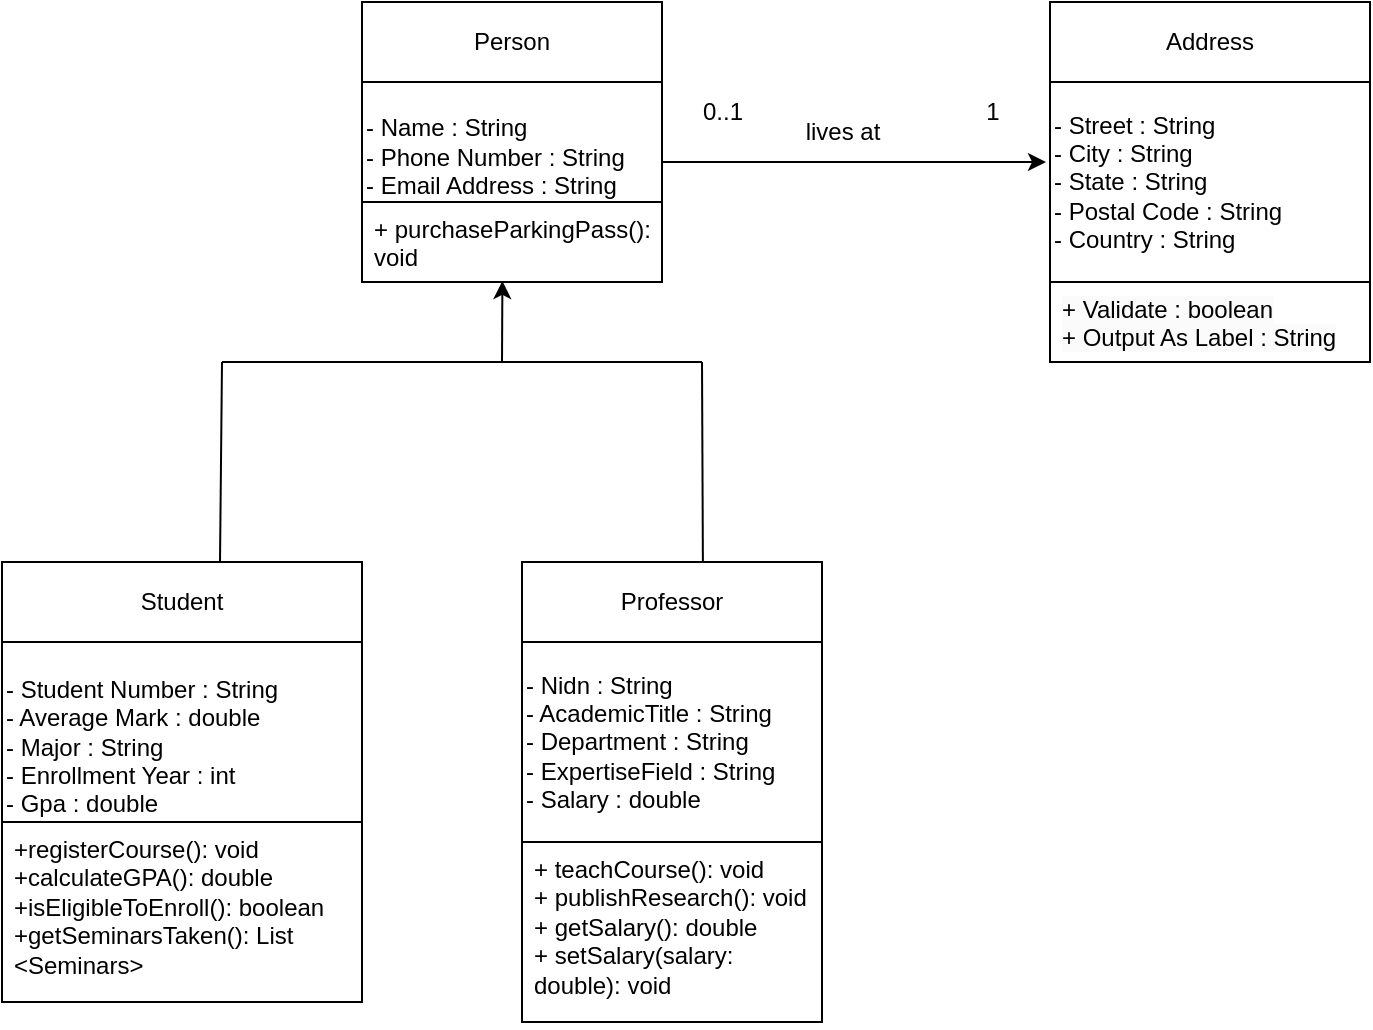 <mxfile version="24.7.17">
  <diagram name="Page-1" id="kAfivArQYH6qIu69_w99">
    <mxGraphModel dx="2812" dy="928" grid="1" gridSize="10" guides="1" tooltips="1" connect="1" arrows="1" fold="1" page="1" pageScale="1" pageWidth="827" pageHeight="1169" math="0" shadow="0">
      <root>
        <mxCell id="0" />
        <mxCell id="1" parent="0" />
        <mxCell id="TVjdQ0pTr1xBhguUC_3d-25" value="&lt;div&gt;&lt;br&gt;&lt;/div&gt;&lt;div&gt;&lt;span style=&quot;background-color: initial;&quot;&gt;- Name : String&lt;/span&gt;&lt;br&gt;&lt;/div&gt;&lt;div&gt;- Phone Number : String&lt;/div&gt;&lt;div&gt;- Email Address : String&lt;/div&gt;" style="swimlane;fontStyle=0;childLayout=stackLayout;horizontal=1;startSize=60;fillColor=none;horizontalStack=0;resizeParent=1;resizeParentMax=0;resizeLast=0;collapsible=1;marginBottom=0;html=1;align=left;" parent="1" vertex="1">
          <mxGeometry x="70" y="260" width="150" height="100" as="geometry">
            <mxRectangle x="340" y="260" width="60" height="110" as="alternateBounds" />
          </mxGeometry>
        </mxCell>
        <mxCell id="TVjdQ0pTr1xBhguUC_3d-27" value="&lt;span style=&quot;text-wrap: nowrap;&quot;&gt;+&amp;nbsp;&lt;/span&gt;purchaseParkingPass(): void" style="text;strokeColor=none;fillColor=none;align=left;verticalAlign=top;spacingLeft=4;spacingRight=4;overflow=hidden;rotatable=0;points=[[0,0.5],[1,0.5]];portConstraint=eastwest;whiteSpace=wrap;html=1;" parent="TVjdQ0pTr1xBhguUC_3d-25" vertex="1">
          <mxGeometry y="60" width="150" height="40" as="geometry" />
        </mxCell>
        <mxCell id="TVjdQ0pTr1xBhguUC_3d-33" value="Person" style="rounded=0;whiteSpace=wrap;html=1;" parent="1" vertex="1">
          <mxGeometry x="70" y="220" width="150" height="40" as="geometry" />
        </mxCell>
        <mxCell id="TVjdQ0pTr1xBhguUC_3d-37" value="Address" style="rounded=0;whiteSpace=wrap;html=1;" parent="1" vertex="1">
          <mxGeometry x="414" y="220" width="160" height="40" as="geometry" />
        </mxCell>
        <mxCell id="TVjdQ0pTr1xBhguUC_3d-40" value="- Street : String&lt;div&gt;- City&amp;nbsp;&lt;span style=&quot;background-color: initial;&quot;&gt;: String&lt;/span&gt;&lt;/div&gt;&lt;div&gt;- State&amp;nbsp;&lt;span style=&quot;background-color: initial;&quot;&gt;: String&amp;nbsp;&lt;/span&gt;&lt;/div&gt;&lt;div&gt;- Postal Code&amp;nbsp;&lt;span style=&quot;background-color: initial;&quot;&gt;: String&lt;/span&gt;&lt;/div&gt;&lt;div&gt;- Country&amp;nbsp;&lt;span style=&quot;background-color: initial;&quot;&gt;: String&lt;/span&gt;&lt;/div&gt;" style="swimlane;fontStyle=0;childLayout=stackLayout;horizontal=1;startSize=100;fillColor=none;horizontalStack=0;resizeParent=1;resizeParentMax=0;resizeLast=0;collapsible=1;marginBottom=0;html=1;align=left;" parent="1" vertex="1">
          <mxGeometry x="414" y="260" width="160" height="140" as="geometry">
            <mxRectangle x="340" y="260" width="60" height="110" as="alternateBounds" />
          </mxGeometry>
        </mxCell>
        <mxCell id="TVjdQ0pTr1xBhguUC_3d-41" value="&lt;span style=&quot;color: rgb(0, 0, 0); font-family: Helvetica; font-size: 12px; font-style: normal; font-variant-ligatures: normal; font-variant-caps: normal; font-weight: 400; letter-spacing: normal; orphans: 2; text-align: left; text-indent: 0px; text-transform: none; widows: 2; word-spacing: 0px; -webkit-text-stroke-width: 0px; white-space: nowrap; background-color: rgb(251, 251, 251); text-decoration-thickness: initial; text-decoration-style: initial; text-decoration-color: initial; display: inline !important; float: none;&quot;&gt;+ Validate : boolean&lt;/span&gt;&lt;div&gt;&lt;span style=&quot;color: rgb(0, 0, 0); font-family: Helvetica; font-size: 12px; font-style: normal; font-variant-ligatures: normal; font-variant-caps: normal; font-weight: 400; letter-spacing: normal; orphans: 2; text-align: left; text-indent: 0px; text-transform: none; widows: 2; word-spacing: 0px; -webkit-text-stroke-width: 0px; white-space: nowrap; background-color: rgb(251, 251, 251); text-decoration-thickness: initial; text-decoration-style: initial; text-decoration-color: initial; display: inline !important; float: none;&quot;&gt;+ Output As Label : String&lt;br&gt;&lt;/span&gt;&lt;br&gt;&lt;br&gt;&lt;/div&gt;" style="text;strokeColor=none;fillColor=none;align=left;verticalAlign=top;spacingLeft=4;spacingRight=4;overflow=hidden;rotatable=0;points=[[0,0.5],[1,0.5]];portConstraint=eastwest;whiteSpace=wrap;html=1;" parent="TVjdQ0pTr1xBhguUC_3d-40" vertex="1">
          <mxGeometry y="100" width="160" height="40" as="geometry" />
        </mxCell>
        <mxCell id="TVjdQ0pTr1xBhguUC_3d-43" value="Student" style="rounded=0;whiteSpace=wrap;html=1;" parent="1" vertex="1">
          <mxGeometry x="-110" y="500" width="180" height="40" as="geometry" />
        </mxCell>
        <mxCell id="TVjdQ0pTr1xBhguUC_3d-44" value="Professor" style="rounded=0;whiteSpace=wrap;html=1;" parent="1" vertex="1">
          <mxGeometry x="150" y="500" width="150" height="40" as="geometry" />
        </mxCell>
        <mxCell id="TVjdQ0pTr1xBhguUC_3d-46" value="&lt;div&gt;&lt;br&gt;&lt;/div&gt;- Student Number : String&lt;div&gt;- Average Mark : double&lt;/div&gt;&lt;div&gt;- Major : String&lt;/div&gt;&lt;div&gt;- Enrollment Year : int&lt;/div&gt;&lt;div&gt;- Gpa : double&lt;/div&gt;" style="swimlane;fontStyle=0;childLayout=stackLayout;horizontal=1;startSize=90;fillColor=none;horizontalStack=0;resizeParent=1;resizeParentMax=0;resizeLast=0;collapsible=1;marginBottom=0;html=1;align=left;" parent="1" vertex="1">
          <mxGeometry x="-110" y="540" width="180" height="180" as="geometry">
            <mxRectangle x="340" y="260" width="60" height="110" as="alternateBounds" />
          </mxGeometry>
        </mxCell>
        <mxCell id="TVjdQ0pTr1xBhguUC_3d-47" value="&lt;div&gt;&lt;span style=&quot;text-wrap: nowrap;&quot;&gt;+registerCourse(): void&lt;/span&gt;&lt;/div&gt;&lt;div&gt;&lt;span style=&quot;text-wrap: nowrap;&quot;&gt;+calculateGPA(): double&lt;/span&gt;&lt;/div&gt;&lt;div&gt;&lt;span style=&quot;text-wrap: nowrap;&quot;&gt;+isEligibleToEnroll(): boolean&lt;/span&gt;&lt;/div&gt;&lt;div&gt;&lt;span style=&quot;text-wrap: nowrap;&quot;&gt;+getSeminarsTaken(): List&lt;/span&gt;&lt;/div&gt;&lt;div&gt;&lt;span style=&quot;text-wrap: nowrap;&quot;&gt;&amp;lt;Seminars&amp;gt;&lt;/span&gt;&lt;/div&gt;" style="text;strokeColor=none;fillColor=none;align=left;verticalAlign=top;spacingLeft=4;spacingRight=4;overflow=hidden;rotatable=0;points=[[0,0.5],[1,0.5]];portConstraint=eastwest;whiteSpace=wrap;html=1;" parent="TVjdQ0pTr1xBhguUC_3d-46" vertex="1">
          <mxGeometry y="90" width="180" height="90" as="geometry" />
        </mxCell>
        <mxCell id="TVjdQ0pTr1xBhguUC_3d-48" value="&lt;div&gt;- Nidn : String&lt;/div&gt;&lt;div&gt;- AcademicTitle : String&lt;/div&gt;&lt;div&gt;- Department : String&lt;/div&gt;&lt;div&gt;- ExpertiseField : String&lt;/div&gt;&lt;div&gt;- Salary : double&lt;/div&gt;" style="swimlane;fontStyle=0;childLayout=stackLayout;horizontal=1;startSize=100;fillColor=none;horizontalStack=0;resizeParent=1;resizeParentMax=0;resizeLast=0;collapsible=1;marginBottom=0;html=1;align=left;" parent="1" vertex="1">
          <mxGeometry x="150" y="540" width="150" height="190" as="geometry">
            <mxRectangle x="340" y="260" width="60" height="110" as="alternateBounds" />
          </mxGeometry>
        </mxCell>
        <mxCell id="TVjdQ0pTr1xBhguUC_3d-49" value="&lt;div&gt;+ teachCourse(): void&lt;/div&gt;&lt;div&gt;+ publishResearch(): void&lt;/div&gt;&lt;div&gt;+ getSalary(): double&lt;/div&gt;&lt;div&gt;+ setSalary(salary: double): void&lt;/div&gt;" style="text;strokeColor=none;fillColor=none;align=left;verticalAlign=top;spacingLeft=4;spacingRight=4;overflow=hidden;rotatable=0;points=[[0,0.5],[1,0.5]];portConstraint=eastwest;whiteSpace=wrap;html=1;" parent="TVjdQ0pTr1xBhguUC_3d-48" vertex="1">
          <mxGeometry y="100" width="150" height="90" as="geometry" />
        </mxCell>
        <mxCell id="TVjdQ0pTr1xBhguUC_3d-54" value="" style="endArrow=classic;html=1;rounded=0;" parent="1" edge="1">
          <mxGeometry width="50" height="50" relative="1" as="geometry">
            <mxPoint x="220" y="300" as="sourcePoint" />
            <mxPoint x="412" y="300" as="targetPoint" />
            <Array as="points" />
          </mxGeometry>
        </mxCell>
        <mxCell id="TVjdQ0pTr1xBhguUC_3d-60" value="&lt;font style=&quot;font-size: 12px;&quot;&gt;0..1&lt;/font&gt;" style="text;html=1;align=center;verticalAlign=middle;resizable=0;points=[];autosize=1;strokeColor=none;fillColor=none;" parent="1" vertex="1">
          <mxGeometry x="230" y="260" width="40" height="30" as="geometry" />
        </mxCell>
        <mxCell id="Hwlg224lohM67ew3putE-15" value="&lt;font style=&quot;font-size: 12px;&quot;&gt;1&lt;/font&gt;" style="text;html=1;align=center;verticalAlign=middle;resizable=0;points=[];autosize=1;strokeColor=none;fillColor=none;" parent="1" vertex="1">
          <mxGeometry x="370" y="260" width="30" height="30" as="geometry" />
        </mxCell>
        <mxCell id="OwTIcqvOAkOJUVtGrlyk-2" value="" style="endArrow=classic;html=1;rounded=0;entryX=0.468;entryY=0.987;entryDx=0;entryDy=0;entryPerimeter=0;" parent="1" target="TVjdQ0pTr1xBhguUC_3d-27" edge="1">
          <mxGeometry width="50" height="50" relative="1" as="geometry">
            <mxPoint x="140" y="400" as="sourcePoint" />
            <mxPoint x="150" y="540" as="targetPoint" />
          </mxGeometry>
        </mxCell>
        <mxCell id="OwTIcqvOAkOJUVtGrlyk-3" value="" style="endArrow=none;html=1;rounded=0;" parent="1" edge="1">
          <mxGeometry width="50" height="50" relative="1" as="geometry">
            <mxPoint x="140" y="400" as="sourcePoint" />
            <mxPoint x="240" y="400" as="targetPoint" />
          </mxGeometry>
        </mxCell>
        <mxCell id="OwTIcqvOAkOJUVtGrlyk-4" value="" style="endArrow=none;html=1;rounded=0;exitX=0.603;exitY=0.014;exitDx=0;exitDy=0;exitPerimeter=0;" parent="1" source="TVjdQ0pTr1xBhguUC_3d-44" edge="1">
          <mxGeometry width="50" height="50" relative="1" as="geometry">
            <mxPoint x="200" y="440" as="sourcePoint" />
            <mxPoint x="240" y="400" as="targetPoint" />
          </mxGeometry>
        </mxCell>
        <mxCell id="OwTIcqvOAkOJUVtGrlyk-5" value="" style="endArrow=none;html=1;rounded=0;" parent="1" edge="1">
          <mxGeometry width="50" height="50" relative="1" as="geometry">
            <mxPoint y="400" as="sourcePoint" />
            <mxPoint x="140" y="400" as="targetPoint" />
          </mxGeometry>
        </mxCell>
        <mxCell id="OwTIcqvOAkOJUVtGrlyk-6" value="" style="endArrow=none;html=1;rounded=0;exitX=0.603;exitY=0.014;exitDx=0;exitDy=0;exitPerimeter=0;" parent="1" edge="1">
          <mxGeometry width="50" height="50" relative="1" as="geometry">
            <mxPoint x="-1" y="500" as="sourcePoint" />
            <mxPoint y="400" as="targetPoint" />
          </mxGeometry>
        </mxCell>
        <mxCell id="OwTIcqvOAkOJUVtGrlyk-7" value="lives at" style="text;html=1;align=center;verticalAlign=middle;resizable=0;points=[];autosize=1;strokeColor=none;fillColor=none;" parent="1" vertex="1">
          <mxGeometry x="280" y="270" width="60" height="30" as="geometry" />
        </mxCell>
      </root>
    </mxGraphModel>
  </diagram>
</mxfile>
